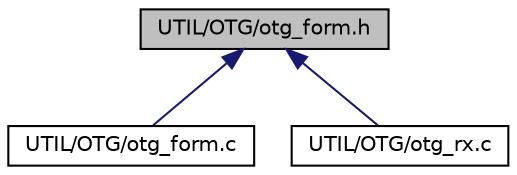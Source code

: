 digraph "UTIL/OTG/otg_form.h"
{
 // LATEX_PDF_SIZE
  edge [fontname="Helvetica",fontsize="10",labelfontname="Helvetica",labelfontsize="10"];
  node [fontname="Helvetica",fontsize="10",shape=record];
  Node1 [label="UTIL/OTG/otg_form.h",height=0.2,width=0.4,color="black", fillcolor="grey75", style="filled", fontcolor="black",tooltip=" "];
  Node1 -> Node2 [dir="back",color="midnightblue",fontsize="10",style="solid",fontname="Helvetica"];
  Node2 [label="UTIL/OTG/otg_form.c",height=0.2,width=0.4,color="black", fillcolor="white", style="filled",URL="$otg__form_8c.html",tooltip=" "];
  Node1 -> Node3 [dir="back",color="midnightblue",fontsize="10",style="solid",fontname="Helvetica"];
  Node3 [label="UTIL/OTG/otg_rx.c",height=0.2,width=0.4,color="black", fillcolor="white", style="filled",URL="$otg__rx_8c.html",tooltip="function containing the OTG traffic generation functions"];
}
